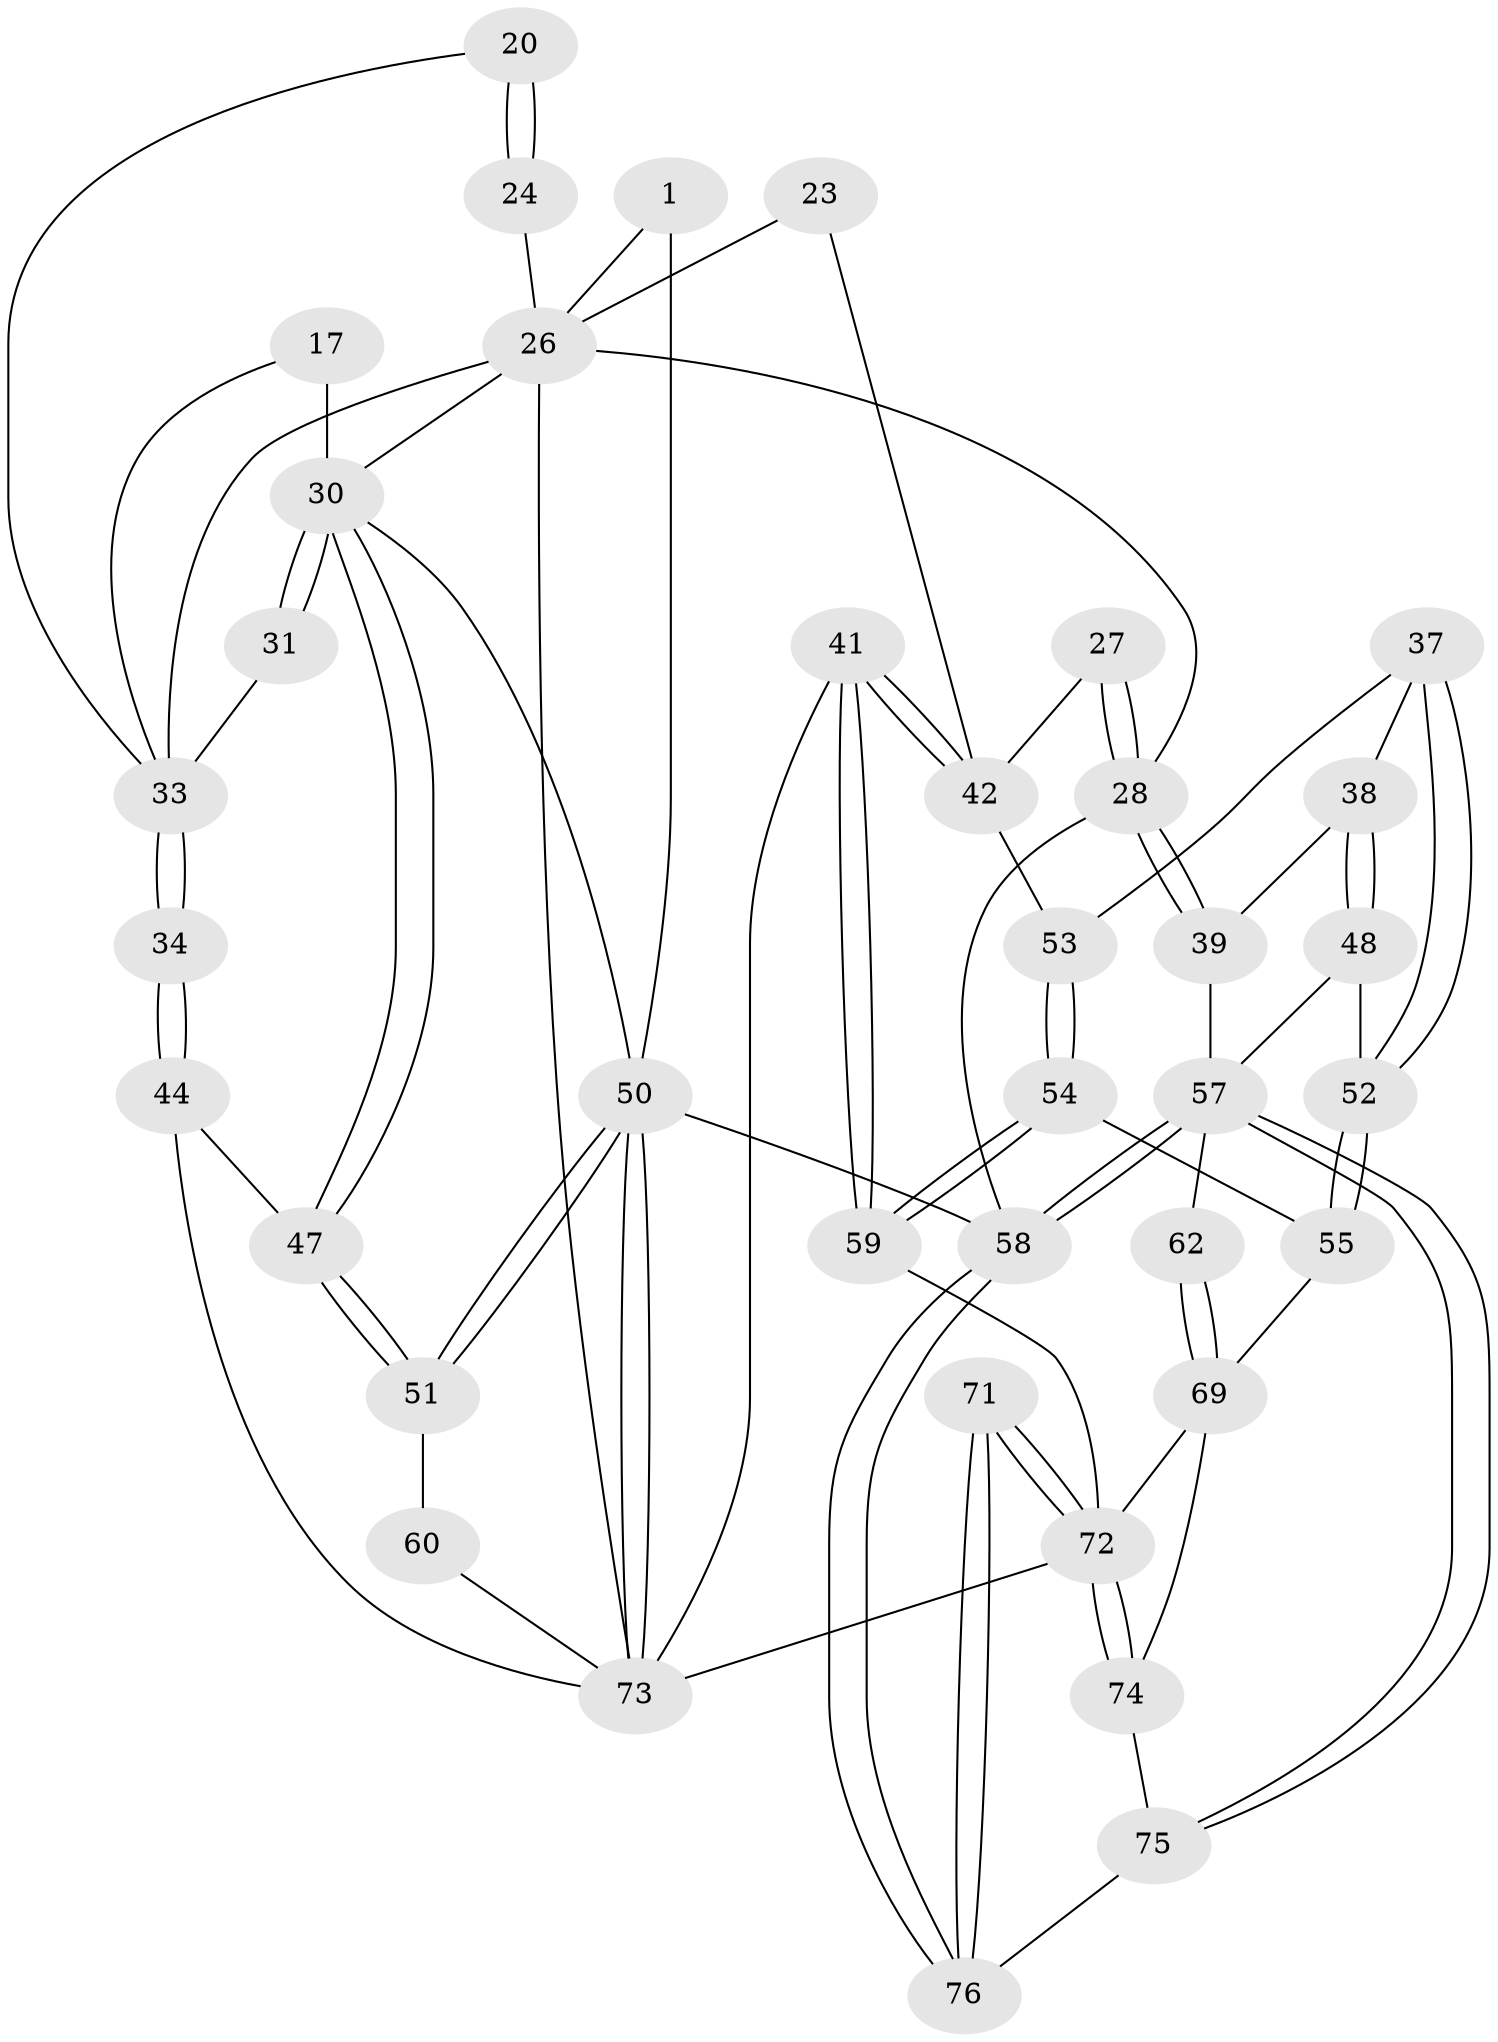 // original degree distribution, {3: 0.02631578947368421, 5: 0.5263157894736842, 4: 0.23684210526315788, 6: 0.21052631578947367}
// Generated by graph-tools (version 1.1) at 2025/59/03/09/25 04:59:43]
// undirected, 38 vertices, 86 edges
graph export_dot {
graph [start="1"]
  node [color=gray90,style=filled];
  1 [pos="+0.6341281351051383+0"];
  17 [pos="+0.766706922124378+0.15592981565802588"];
  20 [pos="+0.6814817206238732+0.175197944064399"];
  23 [pos="+0.43909357278478045+0.2532051383870876"];
  24 [pos="+0.6257479794201088+0.20667693037174167",super="+15+14"];
  26 [pos="+0.5706407910446776+0.3219467606516327",super="+25+22+13"];
  27 [pos="+0.23067752420788226+0.16824621005696375"];
  28 [pos="+0.15992999685389112+0.224172704441556",super="+9"];
  30 [pos="+1+0.13159806218756873",super="+10+21"];
  31 [pos="+0.8963195434544304+0.23530719339384348"];
  33 [pos="+0.6975225493367049+0.27873964090422837",super="+32"];
  34 [pos="+0.8215732140905475+0.34111291115508313"];
  37 [pos="+0.2339450382383245+0.3979788500976278"];
  38 [pos="+0.159748545179162+0.33036101862488293"];
  39 [pos="+0.12668846961921706+0.2651194217767979"];
  41 [pos="+0.4466616920149661+0.532994171028674"];
  42 [pos="+0.41711544457077243+0.49346232515425204",super="+35"];
  44 [pos="+0.8332530377356511+0.45586395827537857"];
  47 [pos="+1+0.3829910390874804"];
  48 [pos="+0.07641192217354573+0.5271739190963787"];
  50 [pos="+1+1",super="+2"];
  51 [pos="+1+0.6657552840553608"];
  52 [pos="+0.10206152674135985+0.5547644919317659"];
  53 [pos="+0.2365063940161368+0.40137363274773485",super="+36"];
  54 [pos="+0.23774136198650206+0.5851777170347289"];
  55 [pos="+0.14166527853612543+0.61568278380961"];
  57 [pos="+0+1",super="+56+43"];
  58 [pos="+0+1",super="+3"];
  59 [pos="+0.38427754872061193+0.6152992891006336"];
  60 [pos="+1+0.6800489600849589"];
  62 [pos="+0+0.8186711725327921"];
  69 [pos="+0.10442977215302023+0.9044752601742556",super="+67+61"];
  71 [pos="+0.3343627306346514+1"];
  72 [pos="+0.28618933486226744+1",super="+66+70"];
  73 [pos="+0.8288857768084936+1",super="+68"];
  74 [pos="+0.11738297683830991+0.9236645021023516"];
  75 [pos="+0.08636954738939204+0.9616087106885791"];
  76 [pos="+0.20098504628593272+1"];
  1 -- 50;
  1 -- 26;
  17 -- 30 [weight=2];
  17 -- 33;
  20 -- 24 [weight=2];
  20 -- 24;
  20 -- 33;
  23 -- 26 [weight=2];
  23 -- 42;
  24 -- 26 [weight=3];
  26 -- 33;
  26 -- 28;
  26 -- 30;
  26 -- 73;
  27 -- 28 [weight=2];
  27 -- 28;
  27 -- 42;
  28 -- 39;
  28 -- 39;
  28 -- 58;
  30 -- 31 [weight=2];
  30 -- 31;
  30 -- 47;
  30 -- 47;
  30 -- 50;
  31 -- 33;
  33 -- 34 [weight=2];
  33 -- 34;
  34 -- 44;
  34 -- 44;
  37 -- 38;
  37 -- 52;
  37 -- 52;
  37 -- 53;
  38 -- 39;
  38 -- 48;
  38 -- 48;
  39 -- 57;
  41 -- 42;
  41 -- 42;
  41 -- 59;
  41 -- 59;
  41 -- 73;
  42 -- 53 [weight=2];
  44 -- 47;
  44 -- 73;
  47 -- 51;
  47 -- 51;
  48 -- 52;
  48 -- 57;
  50 -- 51;
  50 -- 51;
  50 -- 73;
  50 -- 73;
  50 -- 58 [weight=2];
  51 -- 60;
  52 -- 55;
  52 -- 55;
  53 -- 54;
  53 -- 54;
  54 -- 55;
  54 -- 59;
  54 -- 59;
  55 -- 69;
  57 -- 58 [weight=2];
  57 -- 58;
  57 -- 75;
  57 -- 75;
  57 -- 62;
  58 -- 76;
  58 -- 76;
  59 -- 72;
  60 -- 73 [weight=2];
  62 -- 69 [weight=2];
  62 -- 69;
  69 -- 74;
  69 -- 72;
  71 -- 72 [weight=2];
  71 -- 72;
  71 -- 76;
  71 -- 76;
  72 -- 74;
  72 -- 74;
  72 -- 73 [weight=2];
  74 -- 75;
  75 -- 76;
}
